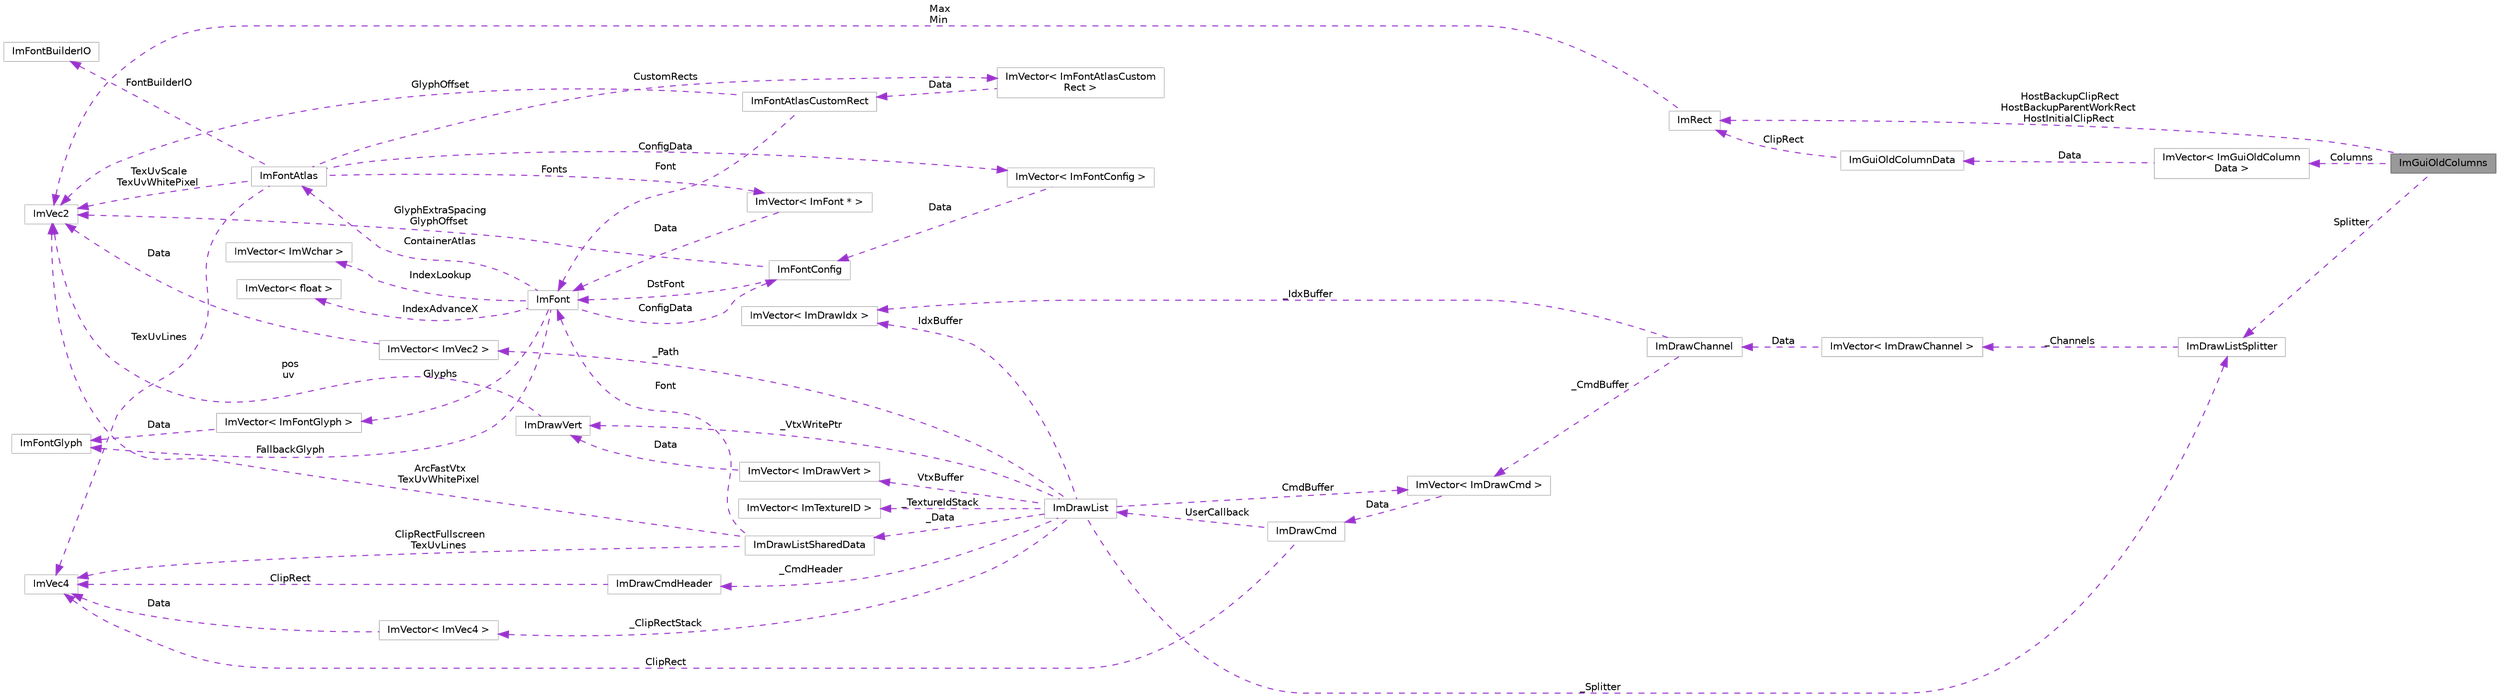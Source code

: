 digraph "ImGuiOldColumns"
{
 // LATEX_PDF_SIZE
  bgcolor="transparent";
  edge [fontname=Helvetica,fontsize=10,labelfontname=Helvetica,labelfontsize=10];
  node [fontname=Helvetica,fontsize=10,shape=box,height=0.2,width=0.4];
  rankdir="LR";
  Node1 [label="ImGuiOldColumns",height=0.2,width=0.4,color="gray40", fillcolor="grey60", style="filled", fontcolor="black",tooltip=" "];
  Node2 -> Node1 [dir="back",color="darkorchid3",style="dashed",label=" HostBackupClipRect\nHostBackupParentWorkRect\nHostInitialClipRect" ];
  Node2 [label="ImRect",height=0.2,width=0.4,color="grey75", fillcolor="white", style="filled",URL="$struct_im_rect.html",tooltip=" "];
  Node3 -> Node2 [dir="back",color="darkorchid3",style="dashed",label=" Max\nMin" ];
  Node3 [label="ImVec2",height=0.2,width=0.4,color="grey75", fillcolor="white", style="filled",URL="$struct_im_vec2.html",tooltip=" "];
  Node4 -> Node1 [dir="back",color="darkorchid3",style="dashed",label=" Columns" ];
  Node4 [label="ImVector\< ImGuiOldColumn\lData \>",height=0.2,width=0.4,color="grey75", fillcolor="white", style="filled",URL="$struct_im_vector.html",tooltip=" "];
  Node5 -> Node4 [dir="back",color="darkorchid3",style="dashed",label=" Data" ];
  Node5 [label="ImGuiOldColumnData",height=0.2,width=0.4,color="grey75", fillcolor="white", style="filled",URL="$struct_im_gui_old_column_data.html",tooltip=" "];
  Node2 -> Node5 [dir="back",color="darkorchid3",style="dashed",label=" ClipRect" ];
  Node6 -> Node1 [dir="back",color="darkorchid3",style="dashed",label=" Splitter" ];
  Node6 [label="ImDrawListSplitter",height=0.2,width=0.4,color="grey75", fillcolor="white", style="filled",URL="$struct_im_draw_list_splitter.html",tooltip=" "];
  Node7 -> Node6 [dir="back",color="darkorchid3",style="dashed",label=" _Channels" ];
  Node7 [label="ImVector\< ImDrawChannel \>",height=0.2,width=0.4,color="grey75", fillcolor="white", style="filled",URL="$struct_im_vector.html",tooltip=" "];
  Node8 -> Node7 [dir="back",color="darkorchid3",style="dashed",label=" Data" ];
  Node8 [label="ImDrawChannel",height=0.2,width=0.4,color="grey75", fillcolor="white", style="filled",URL="$struct_im_draw_channel.html",tooltip=" "];
  Node9 -> Node8 [dir="back",color="darkorchid3",style="dashed",label=" _CmdBuffer" ];
  Node9 [label="ImVector\< ImDrawCmd \>",height=0.2,width=0.4,color="grey75", fillcolor="white", style="filled",URL="$struct_im_vector.html",tooltip=" "];
  Node10 -> Node9 [dir="back",color="darkorchid3",style="dashed",label=" Data" ];
  Node10 [label="ImDrawCmd",height=0.2,width=0.4,color="grey75", fillcolor="white", style="filled",URL="$struct_im_draw_cmd.html",tooltip=" "];
  Node11 -> Node10 [dir="back",color="darkorchid3",style="dashed",label=" ClipRect" ];
  Node11 [label="ImVec4",height=0.2,width=0.4,color="grey75", fillcolor="white", style="filled",URL="$struct_im_vec4.html",tooltip=" "];
  Node12 -> Node10 [dir="back",color="darkorchid3",style="dashed",label=" UserCallback" ];
  Node12 [label="ImDrawList",height=0.2,width=0.4,color="grey75", fillcolor="white", style="filled",URL="$struct_im_draw_list.html",tooltip=" "];
  Node9 -> Node12 [dir="back",color="darkorchid3",style="dashed",label=" CmdBuffer" ];
  Node13 -> Node12 [dir="back",color="darkorchid3",style="dashed",label=" IdxBuffer" ];
  Node13 [label="ImVector\< ImDrawIdx \>",height=0.2,width=0.4,color="grey75", fillcolor="white", style="filled",URL="$struct_im_vector.html",tooltip=" "];
  Node14 -> Node12 [dir="back",color="darkorchid3",style="dashed",label=" VtxBuffer" ];
  Node14 [label="ImVector\< ImDrawVert \>",height=0.2,width=0.4,color="grey75", fillcolor="white", style="filled",URL="$struct_im_vector.html",tooltip=" "];
  Node15 -> Node14 [dir="back",color="darkorchid3",style="dashed",label=" Data" ];
  Node15 [label="ImDrawVert",height=0.2,width=0.4,color="grey75", fillcolor="white", style="filled",URL="$struct_im_draw_vert.html",tooltip=" "];
  Node3 -> Node15 [dir="back",color="darkorchid3",style="dashed",label=" pos\nuv" ];
  Node16 -> Node12 [dir="back",color="darkorchid3",style="dashed",label=" _Data" ];
  Node16 [label="ImDrawListSharedData",height=0.2,width=0.4,color="grey75", fillcolor="white", style="filled",URL="$struct_im_draw_list_shared_data.html",tooltip=" "];
  Node3 -> Node16 [dir="back",color="darkorchid3",style="dashed",label=" ArcFastVtx\nTexUvWhitePixel" ];
  Node17 -> Node16 [dir="back",color="darkorchid3",style="dashed",label=" Font" ];
  Node17 [label="ImFont",height=0.2,width=0.4,color="grey75", fillcolor="white", style="filled",URL="$struct_im_font.html",tooltip=" "];
  Node18 -> Node17 [dir="back",color="darkorchid3",style="dashed",label=" IndexAdvanceX" ];
  Node18 [label="ImVector\< float \>",height=0.2,width=0.4,color="grey75", fillcolor="white", style="filled",URL="$struct_im_vector.html",tooltip=" "];
  Node19 -> Node17 [dir="back",color="darkorchid3",style="dashed",label=" IndexLookup" ];
  Node19 [label="ImVector\< ImWchar \>",height=0.2,width=0.4,color="grey75", fillcolor="white", style="filled",URL="$struct_im_vector.html",tooltip=" "];
  Node20 -> Node17 [dir="back",color="darkorchid3",style="dashed",label=" Glyphs" ];
  Node20 [label="ImVector\< ImFontGlyph \>",height=0.2,width=0.4,color="grey75", fillcolor="white", style="filled",URL="$struct_im_vector.html",tooltip=" "];
  Node21 -> Node20 [dir="back",color="darkorchid3",style="dashed",label=" Data" ];
  Node21 [label="ImFontGlyph",height=0.2,width=0.4,color="grey75", fillcolor="white", style="filled",URL="$struct_im_font_glyph.html",tooltip=" "];
  Node21 -> Node17 [dir="back",color="darkorchid3",style="dashed",label=" FallbackGlyph" ];
  Node22 -> Node17 [dir="back",color="darkorchid3",style="dashed",label=" ContainerAtlas" ];
  Node22 [label="ImFontAtlas",height=0.2,width=0.4,color="grey75", fillcolor="white", style="filled",URL="$struct_im_font_atlas.html",tooltip=" "];
  Node3 -> Node22 [dir="back",color="darkorchid3",style="dashed",label=" TexUvScale\nTexUvWhitePixel" ];
  Node23 -> Node22 [dir="back",color="darkorchid3",style="dashed",label=" Fonts" ];
  Node23 [label="ImVector\< ImFont * \>",height=0.2,width=0.4,color="grey75", fillcolor="white", style="filled",URL="$struct_im_vector.html",tooltip=" "];
  Node17 -> Node23 [dir="back",color="darkorchid3",style="dashed",label=" Data" ];
  Node24 -> Node22 [dir="back",color="darkorchid3",style="dashed",label=" CustomRects" ];
  Node24 [label="ImVector\< ImFontAtlasCustom\lRect \>",height=0.2,width=0.4,color="grey75", fillcolor="white", style="filled",URL="$struct_im_vector.html",tooltip=" "];
  Node25 -> Node24 [dir="back",color="darkorchid3",style="dashed",label=" Data" ];
  Node25 [label="ImFontAtlasCustomRect",height=0.2,width=0.4,color="grey75", fillcolor="white", style="filled",URL="$struct_im_font_atlas_custom_rect.html",tooltip=" "];
  Node3 -> Node25 [dir="back",color="darkorchid3",style="dashed",label=" GlyphOffset" ];
  Node17 -> Node25 [dir="back",color="darkorchid3",style="dashed",label=" Font" ];
  Node26 -> Node22 [dir="back",color="darkorchid3",style="dashed",label=" ConfigData" ];
  Node26 [label="ImVector\< ImFontConfig \>",height=0.2,width=0.4,color="grey75", fillcolor="white", style="filled",URL="$struct_im_vector.html",tooltip=" "];
  Node27 -> Node26 [dir="back",color="darkorchid3",style="dashed",label=" Data" ];
  Node27 [label="ImFontConfig",height=0.2,width=0.4,color="grey75", fillcolor="white", style="filled",URL="$struct_im_font_config.html",tooltip=" "];
  Node3 -> Node27 [dir="back",color="darkorchid3",style="dashed",label=" GlyphExtraSpacing\nGlyphOffset" ];
  Node17 -> Node27 [dir="back",color="darkorchid3",style="dashed",label=" DstFont" ];
  Node11 -> Node22 [dir="back",color="darkorchid3",style="dashed",label=" TexUvLines" ];
  Node28 -> Node22 [dir="back",color="darkorchid3",style="dashed",label=" FontBuilderIO" ];
  Node28 [label="ImFontBuilderIO",height=0.2,width=0.4,color="grey75", fillcolor="white", style="filled",URL="$struct_im_font_builder_i_o.html",tooltip=" "];
  Node27 -> Node17 [dir="back",color="darkorchid3",style="dashed",label=" ConfigData" ];
  Node11 -> Node16 [dir="back",color="darkorchid3",style="dashed",label=" ClipRectFullscreen\nTexUvLines" ];
  Node15 -> Node12 [dir="back",color="darkorchid3",style="dashed",label=" _VtxWritePtr" ];
  Node29 -> Node12 [dir="back",color="darkorchid3",style="dashed",label=" _ClipRectStack" ];
  Node29 [label="ImVector\< ImVec4 \>",height=0.2,width=0.4,color="grey75", fillcolor="white", style="filled",URL="$struct_im_vector.html",tooltip=" "];
  Node11 -> Node29 [dir="back",color="darkorchid3",style="dashed",label=" Data" ];
  Node30 -> Node12 [dir="back",color="darkorchid3",style="dashed",label=" _TextureIdStack" ];
  Node30 [label="ImVector\< ImTextureID \>",height=0.2,width=0.4,color="grey75", fillcolor="white", style="filled",URL="$struct_im_vector.html",tooltip=" "];
  Node31 -> Node12 [dir="back",color="darkorchid3",style="dashed",label=" _Path" ];
  Node31 [label="ImVector\< ImVec2 \>",height=0.2,width=0.4,color="grey75", fillcolor="white", style="filled",URL="$struct_im_vector.html",tooltip=" "];
  Node3 -> Node31 [dir="back",color="darkorchid3",style="dashed",label=" Data" ];
  Node32 -> Node12 [dir="back",color="darkorchid3",style="dashed",label=" _CmdHeader" ];
  Node32 [label="ImDrawCmdHeader",height=0.2,width=0.4,color="grey75", fillcolor="white", style="filled",URL="$struct_im_draw_cmd_header.html",tooltip=" "];
  Node11 -> Node32 [dir="back",color="darkorchid3",style="dashed",label=" ClipRect" ];
  Node6 -> Node12 [dir="back",color="darkorchid3",style="dashed",label=" _Splitter" ];
  Node13 -> Node8 [dir="back",color="darkorchid3",style="dashed",label=" _IdxBuffer" ];
}
